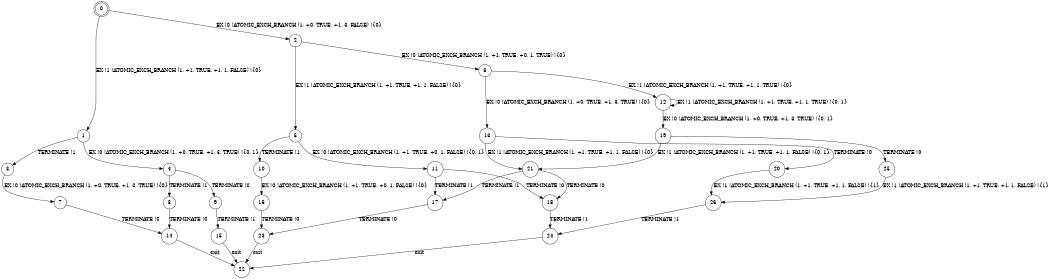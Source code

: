 digraph BCG {
size = "7, 10.5";
center = TRUE;
node [shape = circle];
0 [peripheries = 2];
0 -> 1 [label = "EX !1 !ATOMIC_EXCH_BRANCH (1, +1, TRUE, +1, 1, FALSE) !{0}"];
0 -> 2 [label = "EX !0 !ATOMIC_EXCH_BRANCH (1, +0, TRUE, +1, 3, FALSE) !{0}"];
1 -> 3 [label = "TERMINATE !1"];
1 -> 4 [label = "EX !0 !ATOMIC_EXCH_BRANCH (1, +0, TRUE, +1, 3, TRUE) !{0, 1}"];
2 -> 5 [label = "EX !1 !ATOMIC_EXCH_BRANCH (1, +1, TRUE, +1, 1, FALSE) !{0}"];
2 -> 6 [label = "EX !0 !ATOMIC_EXCH_BRANCH (1, +1, TRUE, +0, 1, TRUE) !{0}"];
3 -> 7 [label = "EX !0 !ATOMIC_EXCH_BRANCH (1, +0, TRUE, +1, 3, TRUE) !{0}"];
4 -> 8 [label = "TERMINATE !1"];
4 -> 9 [label = "TERMINATE !0"];
5 -> 10 [label = "TERMINATE !1"];
5 -> 11 [label = "EX !0 !ATOMIC_EXCH_BRANCH (1, +1, TRUE, +0, 1, FALSE) !{0, 1}"];
6 -> 12 [label = "EX !1 !ATOMIC_EXCH_BRANCH (1, +1, TRUE, +1, 1, TRUE) !{0}"];
6 -> 13 [label = "EX !0 !ATOMIC_EXCH_BRANCH (1, +0, TRUE, +1, 3, TRUE) !{0}"];
7 -> 14 [label = "TERMINATE !0"];
8 -> 14 [label = "TERMINATE !0"];
9 -> 15 [label = "TERMINATE !1"];
10 -> 16 [label = "EX !0 !ATOMIC_EXCH_BRANCH (1, +1, TRUE, +0, 1, FALSE) !{0}"];
11 -> 17 [label = "TERMINATE !1"];
11 -> 18 [label = "TERMINATE !0"];
12 -> 12 [label = "EX !1 !ATOMIC_EXCH_BRANCH (1, +1, TRUE, +1, 1, TRUE) !{0, 1}"];
12 -> 19 [label = "EX !0 !ATOMIC_EXCH_BRANCH (1, +0, TRUE, +1, 3, TRUE) !{0, 1}"];
13 -> 20 [label = "TERMINATE !0"];
13 -> 21 [label = "EX !1 !ATOMIC_EXCH_BRANCH (1, +1, TRUE, +1, 1, FALSE) !{0}"];
14 -> 22 [label = "exit"];
15 -> 22 [label = "exit"];
16 -> 23 [label = "TERMINATE !0"];
17 -> 23 [label = "TERMINATE !0"];
18 -> 24 [label = "TERMINATE !1"];
19 -> 25 [label = "TERMINATE !0"];
19 -> 21 [label = "EX !1 !ATOMIC_EXCH_BRANCH (1, +1, TRUE, +1, 1, FALSE) !{0, 1}"];
20 -> 26 [label = "EX !1 !ATOMIC_EXCH_BRANCH (1, +1, TRUE, +1, 1, FALSE) !{1}"];
21 -> 17 [label = "TERMINATE !1"];
21 -> 18 [label = "TERMINATE !0"];
23 -> 22 [label = "exit"];
24 -> 22 [label = "exit"];
25 -> 26 [label = "EX !1 !ATOMIC_EXCH_BRANCH (1, +1, TRUE, +1, 1, FALSE) !{1}"];
26 -> 24 [label = "TERMINATE !1"];
}
